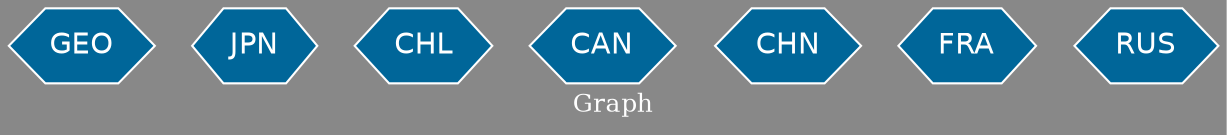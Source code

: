 // Countries together in item graph
graph {
	graph [bgcolor="#888888" fontcolor=white fontsize=12 label="Graph" outputorder=edgesfirst overlap=prism]
	node [color=white fillcolor="#006699" fontcolor=white fontname=Helvetica shape=hexagon style=filled]
	edge [arrowhead=open color=black fontcolor=white fontname=Courier fontsize=12]
		GEO [label=GEO]
		JPN [label=JPN]
		CHL [label=CHL]
		CAN [label=CAN]
		CHN [label=CHN]
		FRA [label=FRA]
		RUS [label=RUS]
}
